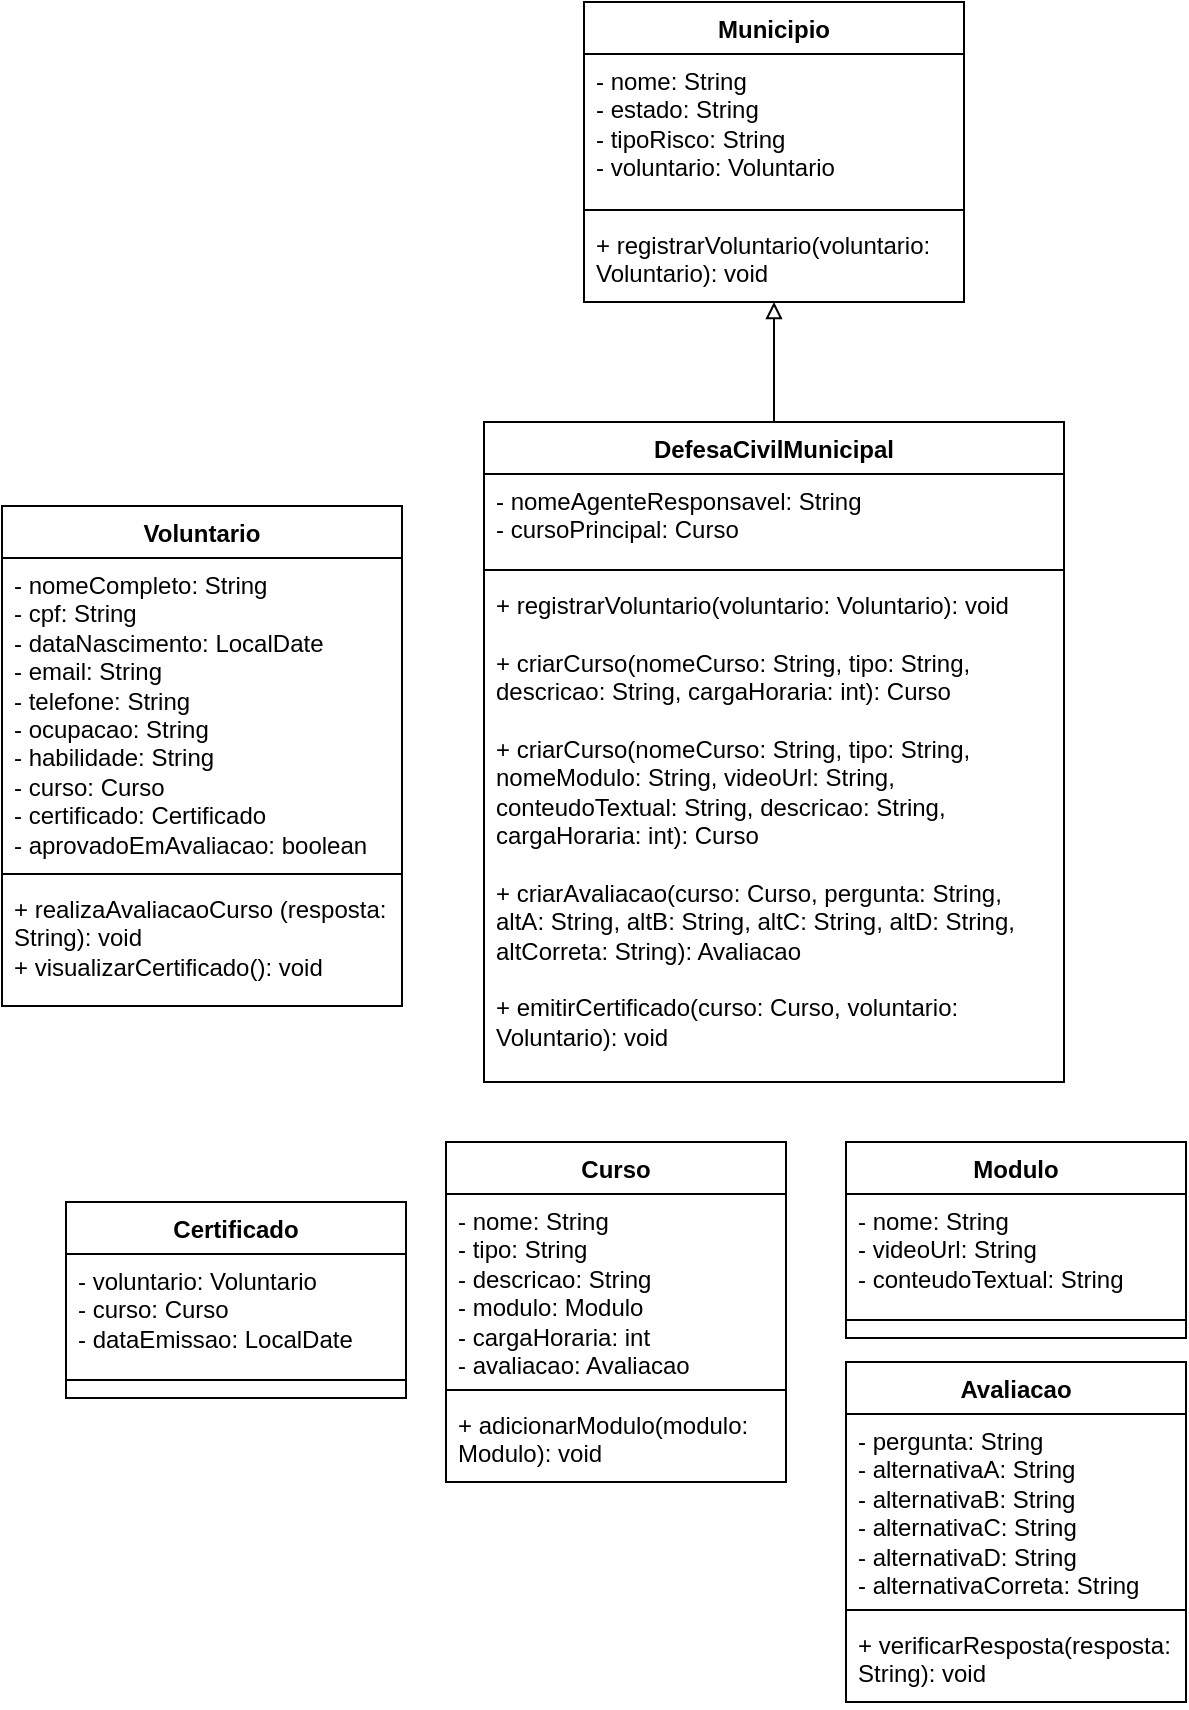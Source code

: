 <mxfile version="27.0.9">
  <diagram name="Página-1" id="ZurH2fXdVTG5PYq4CIAj">
    <mxGraphModel dx="1668" dy="889" grid="1" gridSize="10" guides="1" tooltips="1" connect="1" arrows="1" fold="1" page="1" pageScale="1" pageWidth="900" pageHeight="1600" math="0" shadow="0">
      <root>
        <mxCell id="0" />
        <mxCell id="1" parent="0" />
        <mxCell id="sFrpPpEWKC99iiN2lbbx-1" value="Municipio" style="swimlane;fontStyle=1;align=center;verticalAlign=top;childLayout=stackLayout;horizontal=1;startSize=26;horizontalStack=0;resizeParent=1;resizeParentMax=0;resizeLast=0;collapsible=1;marginBottom=0;whiteSpace=wrap;html=1;" vertex="1" parent="1">
          <mxGeometry x="459" y="50" width="190" height="150" as="geometry" />
        </mxCell>
        <mxCell id="sFrpPpEWKC99iiN2lbbx-2" value="- nome: String&lt;div&gt;- estado: String&lt;/div&gt;&lt;div&gt;- tipoRisco: String&lt;/div&gt;&lt;div&gt;- voluntario: Voluntario&lt;/div&gt;" style="text;strokeColor=none;fillColor=none;align=left;verticalAlign=top;spacingLeft=4;spacingRight=4;overflow=hidden;rotatable=0;points=[[0,0.5],[1,0.5]];portConstraint=eastwest;whiteSpace=wrap;html=1;" vertex="1" parent="sFrpPpEWKC99iiN2lbbx-1">
          <mxGeometry y="26" width="190" height="74" as="geometry" />
        </mxCell>
        <mxCell id="sFrpPpEWKC99iiN2lbbx-3" value="" style="line;strokeWidth=1;fillColor=none;align=left;verticalAlign=middle;spacingTop=-1;spacingLeft=3;spacingRight=3;rotatable=0;labelPosition=right;points=[];portConstraint=eastwest;strokeColor=inherit;" vertex="1" parent="sFrpPpEWKC99iiN2lbbx-1">
          <mxGeometry y="100" width="190" height="8" as="geometry" />
        </mxCell>
        <mxCell id="sFrpPpEWKC99iiN2lbbx-4" value="+ registrarVoluntario(voluntario: Voluntario): void" style="text;strokeColor=none;fillColor=none;align=left;verticalAlign=top;spacingLeft=4;spacingRight=4;overflow=hidden;rotatable=0;points=[[0,0.5],[1,0.5]];portConstraint=eastwest;whiteSpace=wrap;html=1;" vertex="1" parent="sFrpPpEWKC99iiN2lbbx-1">
          <mxGeometry y="108" width="190" height="42" as="geometry" />
        </mxCell>
        <mxCell id="sFrpPpEWKC99iiN2lbbx-9" style="edgeStyle=orthogonalEdgeStyle;rounded=0;orthogonalLoop=1;jettySize=auto;html=1;endArrow=block;endFill=0;" edge="1" parent="1" source="sFrpPpEWKC99iiN2lbbx-5" target="sFrpPpEWKC99iiN2lbbx-1">
          <mxGeometry relative="1" as="geometry" />
        </mxCell>
        <mxCell id="sFrpPpEWKC99iiN2lbbx-5" value="DefesaCivilMunicipal" style="swimlane;fontStyle=1;align=center;verticalAlign=top;childLayout=stackLayout;horizontal=1;startSize=26;horizontalStack=0;resizeParent=1;resizeParentMax=0;resizeLast=0;collapsible=1;marginBottom=0;whiteSpace=wrap;html=1;" vertex="1" parent="1">
          <mxGeometry x="409" y="260" width="290" height="330" as="geometry" />
        </mxCell>
        <mxCell id="sFrpPpEWKC99iiN2lbbx-6" value="- nomeAgenteResponsavel: String&lt;div&gt;- cursoPrincipal: Curso&lt;/div&gt;" style="text;strokeColor=none;fillColor=none;align=left;verticalAlign=top;spacingLeft=4;spacingRight=4;overflow=hidden;rotatable=0;points=[[0,0.5],[1,0.5]];portConstraint=eastwest;whiteSpace=wrap;html=1;" vertex="1" parent="sFrpPpEWKC99iiN2lbbx-5">
          <mxGeometry y="26" width="290" height="44" as="geometry" />
        </mxCell>
        <mxCell id="sFrpPpEWKC99iiN2lbbx-7" value="" style="line;strokeWidth=1;fillColor=none;align=left;verticalAlign=middle;spacingTop=-1;spacingLeft=3;spacingRight=3;rotatable=0;labelPosition=right;points=[];portConstraint=eastwest;strokeColor=inherit;" vertex="1" parent="sFrpPpEWKC99iiN2lbbx-5">
          <mxGeometry y="70" width="290" height="8" as="geometry" />
        </mxCell>
        <mxCell id="sFrpPpEWKC99iiN2lbbx-8" value="+ registrarVoluntario(voluntario: Voluntario): void&lt;div&gt;&lt;br&gt;&lt;div&gt;+&lt;span data-lucid-content=&quot;{&amp;quot;t&amp;quot;:&amp;quot;+ criarCurso(nomeCurso: String, tipo: String, descricao: String, cargaHoraria: int): Curso\n+ criarCurso(nomeCurso: String, tipo: String, nomeModulo: String, videoUrl: String, conteudoTextual: String, descricao: String, cargaHoraria: int): Curso\n+ criarAvaliacao(Curso curso, String pergunta, String altA, String altB, String altC, String altD, String altCorreta): Avaliacao\n+ emitirCertificado(Curso curso, Voluntario voluntario): void&amp;quot;,&amp;quot;m&amp;quot;:[{&amp;quot;s&amp;quot;:0,&amp;quot;n&amp;quot;:&amp;quot;a&amp;quot;,&amp;quot;v&amp;quot;:&amp;quot;left&amp;quot;},{&amp;quot;s&amp;quot;:0,&amp;quot;n&amp;quot;:&amp;quot;p&amp;quot;,&amp;quot;v&amp;quot;:1.2},{&amp;quot;s&amp;quot;:91,&amp;quot;n&amp;quot;:&amp;quot;a&amp;quot;,&amp;quot;v&amp;quot;:&amp;quot;left&amp;quot;},{&amp;quot;s&amp;quot;:91,&amp;quot;n&amp;quot;:&amp;quot;p&amp;quot;,&amp;quot;v&amp;quot;:1.2},{&amp;quot;s&amp;quot;:245,&amp;quot;n&amp;quot;:&amp;quot;a&amp;quot;,&amp;quot;v&amp;quot;:&amp;quot;left&amp;quot;},{&amp;quot;s&amp;quot;:245,&amp;quot;n&amp;quot;:&amp;quot;p&amp;quot;,&amp;quot;v&amp;quot;:1.2},{&amp;quot;s&amp;quot;:374,&amp;quot;n&amp;quot;:&amp;quot;p&amp;quot;,&amp;quot;v&amp;quot;:1.2},{&amp;quot;s&amp;quot;:374,&amp;quot;n&amp;quot;:&amp;quot;a&amp;quot;,&amp;quot;v&amp;quot;:&amp;quot;left&amp;quot;},{&amp;quot;s&amp;quot;:0,&amp;quot;n&amp;quot;:&amp;quot;c&amp;quot;,&amp;quot;v&amp;quot;:&amp;quot;#000000ff&amp;quot;,&amp;quot;e&amp;quot;:7},{&amp;quot;s&amp;quot;:12,&amp;quot;n&amp;quot;:&amp;quot;c&amp;quot;,&amp;quot;v&amp;quot;:&amp;quot;#000000ff&amp;quot;,&amp;quot;e&amp;quot;:13},{&amp;quot;s&amp;quot;:82,&amp;quot;n&amp;quot;:&amp;quot;c&amp;quot;,&amp;quot;v&amp;quot;:&amp;quot;#000000ff&amp;quot;,&amp;quot;e&amp;quot;:85},{&amp;quot;s&amp;quot;:90,&amp;quot;n&amp;quot;:&amp;quot;c&amp;quot;,&amp;quot;v&amp;quot;:&amp;quot;#000000ff&amp;quot;,&amp;quot;e&amp;quot;:91},{&amp;quot;s&amp;quot;:0,&amp;quot;n&amp;quot;:&amp;quot;fsp&amp;quot;,&amp;quot;v&amp;quot;:&amp;quot;ss_presetShapeStyle3_textStyle&amp;quot;,&amp;quot;e&amp;quot;:244},{&amp;quot;s&amp;quot;:0,&amp;quot;n&amp;quot;:&amp;quot;s&amp;quot;,&amp;quot;v&amp;quot;:22.222,&amp;quot;e&amp;quot;:244},{&amp;quot;s&amp;quot;:244,&amp;quot;n&amp;quot;:&amp;quot;c&amp;quot;,&amp;quot;v&amp;quot;:&amp;quot;#000000ff&amp;quot;,&amp;quot;e&amp;quot;:247},{&amp;quot;s&amp;quot;:244,&amp;quot;n&amp;quot;:&amp;quot;c&amp;quot;,&amp;quot;v&amp;quot;:&amp;quot;#000000ff&amp;quot;,&amp;quot;e&amp;quot;:247},{&amp;quot;s&amp;quot;:244,&amp;quot;n&amp;quot;:&amp;quot;s&amp;quot;,&amp;quot;v&amp;quot;:22.222,&amp;quot;e&amp;quot;:262},{&amp;quot;s&amp;quot;:244,&amp;quot;n&amp;quot;:&amp;quot;fsp&amp;quot;,&amp;quot;v&amp;quot;:&amp;quot;ss_presetShapeStyle3_textStyle&amp;quot;,&amp;quot;e&amp;quot;:262},{&amp;quot;s&amp;quot;:252,&amp;quot;n&amp;quot;:&amp;quot;c&amp;quot;,&amp;quot;v&amp;quot;:&amp;quot;#000000ff&amp;quot;,&amp;quot;e&amp;quot;:258},{&amp;quot;s&amp;quot;:262,&amp;quot;n&amp;quot;:&amp;quot;s&amp;quot;,&amp;quot;v&amp;quot;:21.333,&amp;quot;e&amp;quot;:361},{&amp;quot;s&amp;quot;:361,&amp;quot;n&amp;quot;:&amp;quot;s&amp;quot;,&amp;quot;v&amp;quot;:22.222,&amp;quot;e&amp;quot;:373},{&amp;quot;s&amp;quot;:361,&amp;quot;n&amp;quot;:&amp;quot;fsp&amp;quot;,&amp;quot;v&amp;quot;:&amp;quot;ss_presetShapeStyle3_textStyle&amp;quot;,&amp;quot;e&amp;quot;:373},{&amp;quot;s&amp;quot;:373,&amp;quot;n&amp;quot;:&amp;quot;s&amp;quot;,&amp;quot;v&amp;quot;:22.222,&amp;quot;e&amp;quot;:435},{&amp;quot;s&amp;quot;:373,&amp;quot;n&amp;quot;:&amp;quot;fsp&amp;quot;,&amp;quot;v&amp;quot;:&amp;quot;ss_presetShapeStyle3_textStyle&amp;quot;,&amp;quot;e&amp;quot;:435},{&amp;quot;s&amp;quot;:374,&amp;quot;n&amp;quot;:&amp;quot;fsp2&amp;quot;,&amp;quot;v&amp;quot;:&amp;quot;ss_presetShapeStyle3_textStyle&amp;quot;,&amp;quot;e&amp;quot;:435}]}&quot; data-lucid-type=&quot;application/vnd.lucid.text&quot;&gt;&lt;font style=&quot;font-size: 12px;&quot;&gt;&amp;nbsp;criarCurso(nomeCurso: String, tipo: String, descricao: String, cargaHoraria: int): Curso&lt;/font&gt;&lt;/span&gt;&lt;/div&gt;&lt;div&gt;&lt;span data-lucid-content=&quot;{&amp;quot;t&amp;quot;:&amp;quot;+ criarCurso(nomeCurso: String, tipo: String, descricao: String, cargaHoraria: int): Curso\n+ criarCurso(nomeCurso: String, tipo: String, nomeModulo: String, videoUrl: String, conteudoTextual: String, descricao: String, cargaHoraria: int): Curso\n+ criarAvaliacao(Curso curso, String pergunta, String altA, String altB, String altC, String altD, String altCorreta): Avaliacao\n+ emitirCertificado(Curso curso, Voluntario voluntario): void&amp;quot;,&amp;quot;m&amp;quot;:[{&amp;quot;s&amp;quot;:0,&amp;quot;n&amp;quot;:&amp;quot;a&amp;quot;,&amp;quot;v&amp;quot;:&amp;quot;left&amp;quot;},{&amp;quot;s&amp;quot;:0,&amp;quot;n&amp;quot;:&amp;quot;p&amp;quot;,&amp;quot;v&amp;quot;:1.2},{&amp;quot;s&amp;quot;:91,&amp;quot;n&amp;quot;:&amp;quot;a&amp;quot;,&amp;quot;v&amp;quot;:&amp;quot;left&amp;quot;},{&amp;quot;s&amp;quot;:91,&amp;quot;n&amp;quot;:&amp;quot;p&amp;quot;,&amp;quot;v&amp;quot;:1.2},{&amp;quot;s&amp;quot;:245,&amp;quot;n&amp;quot;:&amp;quot;a&amp;quot;,&amp;quot;v&amp;quot;:&amp;quot;left&amp;quot;},{&amp;quot;s&amp;quot;:245,&amp;quot;n&amp;quot;:&amp;quot;p&amp;quot;,&amp;quot;v&amp;quot;:1.2},{&amp;quot;s&amp;quot;:374,&amp;quot;n&amp;quot;:&amp;quot;p&amp;quot;,&amp;quot;v&amp;quot;:1.2},{&amp;quot;s&amp;quot;:374,&amp;quot;n&amp;quot;:&amp;quot;a&amp;quot;,&amp;quot;v&amp;quot;:&amp;quot;left&amp;quot;},{&amp;quot;s&amp;quot;:0,&amp;quot;n&amp;quot;:&amp;quot;c&amp;quot;,&amp;quot;v&amp;quot;:&amp;quot;#000000ff&amp;quot;,&amp;quot;e&amp;quot;:7},{&amp;quot;s&amp;quot;:12,&amp;quot;n&amp;quot;:&amp;quot;c&amp;quot;,&amp;quot;v&amp;quot;:&amp;quot;#000000ff&amp;quot;,&amp;quot;e&amp;quot;:13},{&amp;quot;s&amp;quot;:82,&amp;quot;n&amp;quot;:&amp;quot;c&amp;quot;,&amp;quot;v&amp;quot;:&amp;quot;#000000ff&amp;quot;,&amp;quot;e&amp;quot;:85},{&amp;quot;s&amp;quot;:90,&amp;quot;n&amp;quot;:&amp;quot;c&amp;quot;,&amp;quot;v&amp;quot;:&amp;quot;#000000ff&amp;quot;,&amp;quot;e&amp;quot;:91},{&amp;quot;s&amp;quot;:0,&amp;quot;n&amp;quot;:&amp;quot;fsp&amp;quot;,&amp;quot;v&amp;quot;:&amp;quot;ss_presetShapeStyle3_textStyle&amp;quot;,&amp;quot;e&amp;quot;:244},{&amp;quot;s&amp;quot;:0,&amp;quot;n&amp;quot;:&amp;quot;s&amp;quot;,&amp;quot;v&amp;quot;:22.222,&amp;quot;e&amp;quot;:244},{&amp;quot;s&amp;quot;:244,&amp;quot;n&amp;quot;:&amp;quot;c&amp;quot;,&amp;quot;v&amp;quot;:&amp;quot;#000000ff&amp;quot;,&amp;quot;e&amp;quot;:247},{&amp;quot;s&amp;quot;:244,&amp;quot;n&amp;quot;:&amp;quot;c&amp;quot;,&amp;quot;v&amp;quot;:&amp;quot;#000000ff&amp;quot;,&amp;quot;e&amp;quot;:247},{&amp;quot;s&amp;quot;:244,&amp;quot;n&amp;quot;:&amp;quot;s&amp;quot;,&amp;quot;v&amp;quot;:22.222,&amp;quot;e&amp;quot;:262},{&amp;quot;s&amp;quot;:244,&amp;quot;n&amp;quot;:&amp;quot;fsp&amp;quot;,&amp;quot;v&amp;quot;:&amp;quot;ss_presetShapeStyle3_textStyle&amp;quot;,&amp;quot;e&amp;quot;:262},{&amp;quot;s&amp;quot;:252,&amp;quot;n&amp;quot;:&amp;quot;c&amp;quot;,&amp;quot;v&amp;quot;:&amp;quot;#000000ff&amp;quot;,&amp;quot;e&amp;quot;:258},{&amp;quot;s&amp;quot;:262,&amp;quot;n&amp;quot;:&amp;quot;s&amp;quot;,&amp;quot;v&amp;quot;:21.333,&amp;quot;e&amp;quot;:361},{&amp;quot;s&amp;quot;:361,&amp;quot;n&amp;quot;:&amp;quot;s&amp;quot;,&amp;quot;v&amp;quot;:22.222,&amp;quot;e&amp;quot;:373},{&amp;quot;s&amp;quot;:361,&amp;quot;n&amp;quot;:&amp;quot;fsp&amp;quot;,&amp;quot;v&amp;quot;:&amp;quot;ss_presetShapeStyle3_textStyle&amp;quot;,&amp;quot;e&amp;quot;:373},{&amp;quot;s&amp;quot;:373,&amp;quot;n&amp;quot;:&amp;quot;s&amp;quot;,&amp;quot;v&amp;quot;:22.222,&amp;quot;e&amp;quot;:435},{&amp;quot;s&amp;quot;:373,&amp;quot;n&amp;quot;:&amp;quot;fsp&amp;quot;,&amp;quot;v&amp;quot;:&amp;quot;ss_presetShapeStyle3_textStyle&amp;quot;,&amp;quot;e&amp;quot;:435},{&amp;quot;s&amp;quot;:374,&amp;quot;n&amp;quot;:&amp;quot;fsp2&amp;quot;,&amp;quot;v&amp;quot;:&amp;quot;ss_presetShapeStyle3_textStyle&amp;quot;,&amp;quot;e&amp;quot;:435}]}&quot; data-lucid-type=&quot;application/vnd.lucid.text&quot;&gt;&lt;font style=&quot;font-size: 12px;&quot;&gt;&lt;br&gt;+ criarCurso(nomeCurso: String, tipo: String, nomeModulo: String, videoUrl: String, conteudoTextual: String, descricao: String, cargaHoraria: int): Curso&lt;/font&gt;&lt;/span&gt;&lt;/div&gt;&lt;div&gt;&lt;span data-lucid-content=&quot;{&amp;quot;t&amp;quot;:&amp;quot;+ criarCurso(nomeCurso: String, tipo: String, descricao: String, cargaHoraria: int): Curso\n+ criarCurso(nomeCurso: String, tipo: String, nomeModulo: String, videoUrl: String, conteudoTextual: String, descricao: String, cargaHoraria: int): Curso\n+ criarAvaliacao(Curso curso, String pergunta, String altA, String altB, String altC, String altD, String altCorreta): Avaliacao\n+ emitirCertificado(Curso curso, Voluntario voluntario): void&amp;quot;,&amp;quot;m&amp;quot;:[{&amp;quot;s&amp;quot;:0,&amp;quot;n&amp;quot;:&amp;quot;a&amp;quot;,&amp;quot;v&amp;quot;:&amp;quot;left&amp;quot;},{&amp;quot;s&amp;quot;:0,&amp;quot;n&amp;quot;:&amp;quot;p&amp;quot;,&amp;quot;v&amp;quot;:1.2},{&amp;quot;s&amp;quot;:91,&amp;quot;n&amp;quot;:&amp;quot;a&amp;quot;,&amp;quot;v&amp;quot;:&amp;quot;left&amp;quot;},{&amp;quot;s&amp;quot;:91,&amp;quot;n&amp;quot;:&amp;quot;p&amp;quot;,&amp;quot;v&amp;quot;:1.2},{&amp;quot;s&amp;quot;:245,&amp;quot;n&amp;quot;:&amp;quot;a&amp;quot;,&amp;quot;v&amp;quot;:&amp;quot;left&amp;quot;},{&amp;quot;s&amp;quot;:245,&amp;quot;n&amp;quot;:&amp;quot;p&amp;quot;,&amp;quot;v&amp;quot;:1.2},{&amp;quot;s&amp;quot;:374,&amp;quot;n&amp;quot;:&amp;quot;p&amp;quot;,&amp;quot;v&amp;quot;:1.2},{&amp;quot;s&amp;quot;:374,&amp;quot;n&amp;quot;:&amp;quot;a&amp;quot;,&amp;quot;v&amp;quot;:&amp;quot;left&amp;quot;},{&amp;quot;s&amp;quot;:0,&amp;quot;n&amp;quot;:&amp;quot;c&amp;quot;,&amp;quot;v&amp;quot;:&amp;quot;#000000ff&amp;quot;,&amp;quot;e&amp;quot;:7},{&amp;quot;s&amp;quot;:12,&amp;quot;n&amp;quot;:&amp;quot;c&amp;quot;,&amp;quot;v&amp;quot;:&amp;quot;#000000ff&amp;quot;,&amp;quot;e&amp;quot;:13},{&amp;quot;s&amp;quot;:82,&amp;quot;n&amp;quot;:&amp;quot;c&amp;quot;,&amp;quot;v&amp;quot;:&amp;quot;#000000ff&amp;quot;,&amp;quot;e&amp;quot;:85},{&amp;quot;s&amp;quot;:90,&amp;quot;n&amp;quot;:&amp;quot;c&amp;quot;,&amp;quot;v&amp;quot;:&amp;quot;#000000ff&amp;quot;,&amp;quot;e&amp;quot;:91},{&amp;quot;s&amp;quot;:0,&amp;quot;n&amp;quot;:&amp;quot;fsp&amp;quot;,&amp;quot;v&amp;quot;:&amp;quot;ss_presetShapeStyle3_textStyle&amp;quot;,&amp;quot;e&amp;quot;:244},{&amp;quot;s&amp;quot;:0,&amp;quot;n&amp;quot;:&amp;quot;s&amp;quot;,&amp;quot;v&amp;quot;:22.222,&amp;quot;e&amp;quot;:244},{&amp;quot;s&amp;quot;:244,&amp;quot;n&amp;quot;:&amp;quot;c&amp;quot;,&amp;quot;v&amp;quot;:&amp;quot;#000000ff&amp;quot;,&amp;quot;e&amp;quot;:247},{&amp;quot;s&amp;quot;:244,&amp;quot;n&amp;quot;:&amp;quot;c&amp;quot;,&amp;quot;v&amp;quot;:&amp;quot;#000000ff&amp;quot;,&amp;quot;e&amp;quot;:247},{&amp;quot;s&amp;quot;:244,&amp;quot;n&amp;quot;:&amp;quot;s&amp;quot;,&amp;quot;v&amp;quot;:22.222,&amp;quot;e&amp;quot;:262},{&amp;quot;s&amp;quot;:244,&amp;quot;n&amp;quot;:&amp;quot;fsp&amp;quot;,&amp;quot;v&amp;quot;:&amp;quot;ss_presetShapeStyle3_textStyle&amp;quot;,&amp;quot;e&amp;quot;:262},{&amp;quot;s&amp;quot;:252,&amp;quot;n&amp;quot;:&amp;quot;c&amp;quot;,&amp;quot;v&amp;quot;:&amp;quot;#000000ff&amp;quot;,&amp;quot;e&amp;quot;:258},{&amp;quot;s&amp;quot;:262,&amp;quot;n&amp;quot;:&amp;quot;s&amp;quot;,&amp;quot;v&amp;quot;:21.333,&amp;quot;e&amp;quot;:361},{&amp;quot;s&amp;quot;:361,&amp;quot;n&amp;quot;:&amp;quot;s&amp;quot;,&amp;quot;v&amp;quot;:22.222,&amp;quot;e&amp;quot;:373},{&amp;quot;s&amp;quot;:361,&amp;quot;n&amp;quot;:&amp;quot;fsp&amp;quot;,&amp;quot;v&amp;quot;:&amp;quot;ss_presetShapeStyle3_textStyle&amp;quot;,&amp;quot;e&amp;quot;:373},{&amp;quot;s&amp;quot;:373,&amp;quot;n&amp;quot;:&amp;quot;s&amp;quot;,&amp;quot;v&amp;quot;:22.222,&amp;quot;e&amp;quot;:435},{&amp;quot;s&amp;quot;:373,&amp;quot;n&amp;quot;:&amp;quot;fsp&amp;quot;,&amp;quot;v&amp;quot;:&amp;quot;ss_presetShapeStyle3_textStyle&amp;quot;,&amp;quot;e&amp;quot;:435},{&amp;quot;s&amp;quot;:374,&amp;quot;n&amp;quot;:&amp;quot;fsp2&amp;quot;,&amp;quot;v&amp;quot;:&amp;quot;ss_presetShapeStyle3_textStyle&amp;quot;,&amp;quot;e&amp;quot;:435}]}&quot; data-lucid-type=&quot;application/vnd.lucid.text&quot;&gt;&lt;font style=&quot;font-size: 12px;&quot;&gt;&lt;br&gt;+ criarAvaliacao(curso: Curso, pergunta: String, altA&lt;/font&gt;&lt;/span&gt;&lt;span style=&quot;background-color: transparent; color: light-dark(rgb(0, 0, 0), rgb(255, 255, 255));&quot;&gt;: String&lt;/span&gt;&lt;span style=&quot;background-color: transparent; color: light-dark(rgb(0, 0, 0), rgb(255, 255, 255));&quot;&gt;, altB&lt;/span&gt;&lt;span style=&quot;background-color: transparent; color: light-dark(rgb(0, 0, 0), rgb(255, 255, 255));&quot;&gt;: String&lt;/span&gt;&lt;span style=&quot;background-color: transparent; color: light-dark(rgb(0, 0, 0), rgb(255, 255, 255));&quot;&gt;, altC&lt;/span&gt;&lt;span style=&quot;background-color: transparent; color: light-dark(rgb(0, 0, 0), rgb(255, 255, 255));&quot;&gt;: String&lt;/span&gt;&lt;span style=&quot;background-color: transparent; color: light-dark(rgb(0, 0, 0), rgb(255, 255, 255));&quot;&gt;, altD&lt;/span&gt;&lt;span style=&quot;background-color: transparent; color: light-dark(rgb(0, 0, 0), rgb(255, 255, 255));&quot;&gt;: String&lt;/span&gt;&lt;span style=&quot;background-color: transparent; color: light-dark(rgb(0, 0, 0), rgb(255, 255, 255));&quot;&gt;, altCorreta&lt;/span&gt;&lt;span style=&quot;background-color: transparent; color: light-dark(rgb(0, 0, 0), rgb(255, 255, 255));&quot;&gt;: String&lt;/span&gt;&lt;span style=&quot;background-color: transparent; color: light-dark(rgb(0, 0, 0), rgb(255, 255, 255));&quot;&gt;): Avaliacao&lt;/span&gt;&lt;/div&gt;&lt;div&gt;&lt;span style=&quot;background-color: transparent; color: light-dark(rgb(0, 0, 0), rgb(255, 255, 255));&quot;&gt;&lt;br&gt;&lt;/span&gt;&lt;/div&gt;&lt;div&gt;&lt;span data-lucid-content=&quot;{&amp;quot;t&amp;quot;:&amp;quot;+ criarCurso(nomeCurso: String, tipo: String, descricao: String, cargaHoraria: int): Curso\n+ criarCurso(nomeCurso: String, tipo: String, nomeModulo: String, videoUrl: String, conteudoTextual: String, descricao: String, cargaHoraria: int): Curso\n+ criarAvaliacao(Curso curso, String pergunta, String altA, String altB, String altC, String altD, String altCorreta): Avaliacao\n+ emitirCertificado(Curso curso, Voluntario voluntario): void&amp;quot;,&amp;quot;m&amp;quot;:[{&amp;quot;s&amp;quot;:0,&amp;quot;n&amp;quot;:&amp;quot;a&amp;quot;,&amp;quot;v&amp;quot;:&amp;quot;left&amp;quot;},{&amp;quot;s&amp;quot;:0,&amp;quot;n&amp;quot;:&amp;quot;p&amp;quot;,&amp;quot;v&amp;quot;:1.2},{&amp;quot;s&amp;quot;:91,&amp;quot;n&amp;quot;:&amp;quot;a&amp;quot;,&amp;quot;v&amp;quot;:&amp;quot;left&amp;quot;},{&amp;quot;s&amp;quot;:91,&amp;quot;n&amp;quot;:&amp;quot;p&amp;quot;,&amp;quot;v&amp;quot;:1.2},{&amp;quot;s&amp;quot;:245,&amp;quot;n&amp;quot;:&amp;quot;a&amp;quot;,&amp;quot;v&amp;quot;:&amp;quot;left&amp;quot;},{&amp;quot;s&amp;quot;:245,&amp;quot;n&amp;quot;:&amp;quot;p&amp;quot;,&amp;quot;v&amp;quot;:1.2},{&amp;quot;s&amp;quot;:374,&amp;quot;n&amp;quot;:&amp;quot;p&amp;quot;,&amp;quot;v&amp;quot;:1.2},{&amp;quot;s&amp;quot;:374,&amp;quot;n&amp;quot;:&amp;quot;a&amp;quot;,&amp;quot;v&amp;quot;:&amp;quot;left&amp;quot;},{&amp;quot;s&amp;quot;:0,&amp;quot;n&amp;quot;:&amp;quot;c&amp;quot;,&amp;quot;v&amp;quot;:&amp;quot;#000000ff&amp;quot;,&amp;quot;e&amp;quot;:7},{&amp;quot;s&amp;quot;:12,&amp;quot;n&amp;quot;:&amp;quot;c&amp;quot;,&amp;quot;v&amp;quot;:&amp;quot;#000000ff&amp;quot;,&amp;quot;e&amp;quot;:13},{&amp;quot;s&amp;quot;:82,&amp;quot;n&amp;quot;:&amp;quot;c&amp;quot;,&amp;quot;v&amp;quot;:&amp;quot;#000000ff&amp;quot;,&amp;quot;e&amp;quot;:85},{&amp;quot;s&amp;quot;:90,&amp;quot;n&amp;quot;:&amp;quot;c&amp;quot;,&amp;quot;v&amp;quot;:&amp;quot;#000000ff&amp;quot;,&amp;quot;e&amp;quot;:91},{&amp;quot;s&amp;quot;:0,&amp;quot;n&amp;quot;:&amp;quot;fsp&amp;quot;,&amp;quot;v&amp;quot;:&amp;quot;ss_presetShapeStyle3_textStyle&amp;quot;,&amp;quot;e&amp;quot;:244},{&amp;quot;s&amp;quot;:0,&amp;quot;n&amp;quot;:&amp;quot;s&amp;quot;,&amp;quot;v&amp;quot;:22.222,&amp;quot;e&amp;quot;:244},{&amp;quot;s&amp;quot;:244,&amp;quot;n&amp;quot;:&amp;quot;c&amp;quot;,&amp;quot;v&amp;quot;:&amp;quot;#000000ff&amp;quot;,&amp;quot;e&amp;quot;:247},{&amp;quot;s&amp;quot;:244,&amp;quot;n&amp;quot;:&amp;quot;c&amp;quot;,&amp;quot;v&amp;quot;:&amp;quot;#000000ff&amp;quot;,&amp;quot;e&amp;quot;:247},{&amp;quot;s&amp;quot;:244,&amp;quot;n&amp;quot;:&amp;quot;s&amp;quot;,&amp;quot;v&amp;quot;:22.222,&amp;quot;e&amp;quot;:262},{&amp;quot;s&amp;quot;:244,&amp;quot;n&amp;quot;:&amp;quot;fsp&amp;quot;,&amp;quot;v&amp;quot;:&amp;quot;ss_presetShapeStyle3_textStyle&amp;quot;,&amp;quot;e&amp;quot;:262},{&amp;quot;s&amp;quot;:252,&amp;quot;n&amp;quot;:&amp;quot;c&amp;quot;,&amp;quot;v&amp;quot;:&amp;quot;#000000ff&amp;quot;,&amp;quot;e&amp;quot;:258},{&amp;quot;s&amp;quot;:262,&amp;quot;n&amp;quot;:&amp;quot;s&amp;quot;,&amp;quot;v&amp;quot;:21.333,&amp;quot;e&amp;quot;:361},{&amp;quot;s&amp;quot;:361,&amp;quot;n&amp;quot;:&amp;quot;s&amp;quot;,&amp;quot;v&amp;quot;:22.222,&amp;quot;e&amp;quot;:373},{&amp;quot;s&amp;quot;:361,&amp;quot;n&amp;quot;:&amp;quot;fsp&amp;quot;,&amp;quot;v&amp;quot;:&amp;quot;ss_presetShapeStyle3_textStyle&amp;quot;,&amp;quot;e&amp;quot;:373},{&amp;quot;s&amp;quot;:373,&amp;quot;n&amp;quot;:&amp;quot;s&amp;quot;,&amp;quot;v&amp;quot;:22.222,&amp;quot;e&amp;quot;:435},{&amp;quot;s&amp;quot;:373,&amp;quot;n&amp;quot;:&amp;quot;fsp&amp;quot;,&amp;quot;v&amp;quot;:&amp;quot;ss_presetShapeStyle3_textStyle&amp;quot;,&amp;quot;e&amp;quot;:435},{&amp;quot;s&amp;quot;:374,&amp;quot;n&amp;quot;:&amp;quot;fsp2&amp;quot;,&amp;quot;v&amp;quot;:&amp;quot;ss_presetShapeStyle3_textStyle&amp;quot;,&amp;quot;e&amp;quot;:435}]}&quot; data-lucid-type=&quot;application/vnd.lucid.text&quot;&gt;&lt;font style=&quot;font-size: 12px;&quot;&gt;+ emitirCertificado(curso: Curso, voluntario: Voluntario): void&lt;/font&gt;&lt;/span&gt;&lt;br&gt;&lt;div&gt;&lt;br&gt;&lt;/div&gt;&lt;/div&gt;&lt;/div&gt;" style="text;strokeColor=none;fillColor=none;align=left;verticalAlign=top;spacingLeft=4;spacingRight=4;overflow=hidden;rotatable=0;points=[[0,0.5],[1,0.5]];portConstraint=eastwest;whiteSpace=wrap;html=1;spacingTop=0;" vertex="1" parent="sFrpPpEWKC99iiN2lbbx-5">
          <mxGeometry y="78" width="290" height="252" as="geometry" />
        </mxCell>
        <mxCell id="sFrpPpEWKC99iiN2lbbx-10" value="Avaliacao" style="swimlane;fontStyle=1;align=center;verticalAlign=top;childLayout=stackLayout;horizontal=1;startSize=26;horizontalStack=0;resizeParent=1;resizeParentMax=0;resizeLast=0;collapsible=1;marginBottom=0;whiteSpace=wrap;html=1;" vertex="1" parent="1">
          <mxGeometry x="590" y="730" width="170" height="170" as="geometry" />
        </mxCell>
        <mxCell id="sFrpPpEWKC99iiN2lbbx-11" value="- pergunta: String&lt;div&gt;- alternativaA: String&lt;/div&gt;&lt;div&gt;- alternativaB: String&lt;/div&gt;&lt;div&gt;- alternativaC: String&lt;/div&gt;&lt;div&gt;- alternativaD: String&lt;/div&gt;&lt;div&gt;- alternativaCorreta: String&lt;/div&gt;" style="text;strokeColor=none;fillColor=none;align=left;verticalAlign=top;spacingLeft=4;spacingRight=4;overflow=hidden;rotatable=0;points=[[0,0.5],[1,0.5]];portConstraint=eastwest;whiteSpace=wrap;html=1;" vertex="1" parent="sFrpPpEWKC99iiN2lbbx-10">
          <mxGeometry y="26" width="170" height="94" as="geometry" />
        </mxCell>
        <mxCell id="sFrpPpEWKC99iiN2lbbx-12" value="" style="line;strokeWidth=1;fillColor=none;align=left;verticalAlign=middle;spacingTop=-1;spacingLeft=3;spacingRight=3;rotatable=0;labelPosition=right;points=[];portConstraint=eastwest;strokeColor=inherit;" vertex="1" parent="sFrpPpEWKC99iiN2lbbx-10">
          <mxGeometry y="120" width="170" height="8" as="geometry" />
        </mxCell>
        <mxCell id="sFrpPpEWKC99iiN2lbbx-13" value="+ verificarResposta(resposta: String): void" style="text;strokeColor=none;fillColor=none;align=left;verticalAlign=top;spacingLeft=4;spacingRight=4;overflow=hidden;rotatable=0;points=[[0,0.5],[1,0.5]];portConstraint=eastwest;whiteSpace=wrap;html=1;" vertex="1" parent="sFrpPpEWKC99iiN2lbbx-10">
          <mxGeometry y="128" width="170" height="42" as="geometry" />
        </mxCell>
        <mxCell id="sFrpPpEWKC99iiN2lbbx-14" value="Certificado" style="swimlane;fontStyle=1;align=center;verticalAlign=top;childLayout=stackLayout;horizontal=1;startSize=26;horizontalStack=0;resizeParent=1;resizeParentMax=0;resizeLast=0;collapsible=1;marginBottom=0;whiteSpace=wrap;html=1;" vertex="1" parent="1">
          <mxGeometry x="200" y="650" width="170" height="98" as="geometry" />
        </mxCell>
        <mxCell id="sFrpPpEWKC99iiN2lbbx-15" value="- voluntario: Voluntario&lt;div&gt;- curso: Curso&lt;/div&gt;&lt;div&gt;- dataEmissao: LocalDate&lt;/div&gt;" style="text;strokeColor=none;fillColor=none;align=left;verticalAlign=top;spacingLeft=4;spacingRight=4;overflow=hidden;rotatable=0;points=[[0,0.5],[1,0.5]];portConstraint=eastwest;whiteSpace=wrap;html=1;" vertex="1" parent="sFrpPpEWKC99iiN2lbbx-14">
          <mxGeometry y="26" width="170" height="54" as="geometry" />
        </mxCell>
        <mxCell id="sFrpPpEWKC99iiN2lbbx-16" value="" style="line;strokeWidth=1;fillColor=none;align=left;verticalAlign=middle;spacingTop=-1;spacingLeft=3;spacingRight=3;rotatable=0;labelPosition=right;points=[];portConstraint=eastwest;strokeColor=inherit;" vertex="1" parent="sFrpPpEWKC99iiN2lbbx-14">
          <mxGeometry y="80" width="170" height="18" as="geometry" />
        </mxCell>
        <mxCell id="sFrpPpEWKC99iiN2lbbx-18" value="Modulo" style="swimlane;fontStyle=1;align=center;verticalAlign=top;childLayout=stackLayout;horizontal=1;startSize=26;horizontalStack=0;resizeParent=1;resizeParentMax=0;resizeLast=0;collapsible=1;marginBottom=0;whiteSpace=wrap;html=1;" vertex="1" parent="1">
          <mxGeometry x="590" y="620" width="170" height="98" as="geometry" />
        </mxCell>
        <mxCell id="sFrpPpEWKC99iiN2lbbx-19" value="- nome: String&lt;div&gt;&lt;span style=&quot;background-color: transparent; color: light-dark(rgb(0, 0, 0), rgb(255, 255, 255));&quot;&gt;- videoUrl: String&lt;/span&gt;&lt;div&gt;- conteudoTextual: String&lt;/div&gt;&lt;/div&gt;" style="text;strokeColor=none;fillColor=none;align=left;verticalAlign=top;spacingLeft=4;spacingRight=4;overflow=hidden;rotatable=0;points=[[0,0.5],[1,0.5]];portConstraint=eastwest;whiteSpace=wrap;html=1;" vertex="1" parent="sFrpPpEWKC99iiN2lbbx-18">
          <mxGeometry y="26" width="170" height="54" as="geometry" />
        </mxCell>
        <mxCell id="sFrpPpEWKC99iiN2lbbx-20" value="" style="line;strokeWidth=1;fillColor=none;align=left;verticalAlign=middle;spacingTop=-1;spacingLeft=3;spacingRight=3;rotatable=0;labelPosition=right;points=[];portConstraint=eastwest;strokeColor=inherit;" vertex="1" parent="sFrpPpEWKC99iiN2lbbx-18">
          <mxGeometry y="80" width="170" height="18" as="geometry" />
        </mxCell>
        <mxCell id="sFrpPpEWKC99iiN2lbbx-21" value="Curso" style="swimlane;fontStyle=1;align=center;verticalAlign=top;childLayout=stackLayout;horizontal=1;startSize=26;horizontalStack=0;resizeParent=1;resizeParentMax=0;resizeLast=0;collapsible=1;marginBottom=0;whiteSpace=wrap;html=1;" vertex="1" parent="1">
          <mxGeometry x="390" y="620" width="170" height="170" as="geometry" />
        </mxCell>
        <mxCell id="sFrpPpEWKC99iiN2lbbx-22" value="- nome: String&lt;div&gt;- tipo: String&lt;/div&gt;&lt;div&gt;- descricao: String&lt;/div&gt;&lt;div&gt;- modulo: Modulo&lt;/div&gt;&lt;div&gt;- cargaHoraria: int&lt;/div&gt;&lt;div&gt;- avaliacao: Avaliacao&lt;/div&gt;" style="text;strokeColor=none;fillColor=none;align=left;verticalAlign=top;spacingLeft=4;spacingRight=4;overflow=hidden;rotatable=0;points=[[0,0.5],[1,0.5]];portConstraint=eastwest;whiteSpace=wrap;html=1;" vertex="1" parent="sFrpPpEWKC99iiN2lbbx-21">
          <mxGeometry y="26" width="170" height="94" as="geometry" />
        </mxCell>
        <mxCell id="sFrpPpEWKC99iiN2lbbx-23" value="" style="line;strokeWidth=1;fillColor=none;align=left;verticalAlign=middle;spacingTop=-1;spacingLeft=3;spacingRight=3;rotatable=0;labelPosition=right;points=[];portConstraint=eastwest;strokeColor=inherit;" vertex="1" parent="sFrpPpEWKC99iiN2lbbx-21">
          <mxGeometry y="120" width="170" height="8" as="geometry" />
        </mxCell>
        <mxCell id="sFrpPpEWKC99iiN2lbbx-24" value="+ adicionarModulo(modulo: Modulo): void" style="text;strokeColor=none;fillColor=none;align=left;verticalAlign=top;spacingLeft=4;spacingRight=4;overflow=hidden;rotatable=0;points=[[0,0.5],[1,0.5]];portConstraint=eastwest;whiteSpace=wrap;html=1;" vertex="1" parent="sFrpPpEWKC99iiN2lbbx-21">
          <mxGeometry y="128" width="170" height="42" as="geometry" />
        </mxCell>
        <mxCell id="sFrpPpEWKC99iiN2lbbx-25" value="Voluntario" style="swimlane;fontStyle=1;align=center;verticalAlign=top;childLayout=stackLayout;horizontal=1;startSize=26;horizontalStack=0;resizeParent=1;resizeParentMax=0;resizeLast=0;collapsible=1;marginBottom=0;whiteSpace=wrap;html=1;" vertex="1" parent="1">
          <mxGeometry x="168" y="302" width="200" height="250" as="geometry" />
        </mxCell>
        <mxCell id="sFrpPpEWKC99iiN2lbbx-26" value="- nomeCompleto: String&lt;div&gt;&lt;span style=&quot;background-color: transparent; color: light-dark(rgb(0, 0, 0), rgb(255, 255, 255));&quot;&gt;- cpf: String&lt;/span&gt;&lt;/div&gt;&lt;div&gt;&lt;span style=&quot;background-color: transparent; color: light-dark(rgb(0, 0, 0), rgb(255, 255, 255));&quot;&gt;- dataNascimento: LocalDate&lt;/span&gt;&lt;/div&gt;&lt;div&gt;&lt;span style=&quot;background-color: transparent; color: light-dark(rgb(0, 0, 0), rgb(255, 255, 255));&quot;&gt;- email: String&lt;/span&gt;&lt;/div&gt;&lt;div&gt;&lt;span style=&quot;background-color: transparent; color: light-dark(rgb(0, 0, 0), rgb(255, 255, 255));&quot;&gt;- telefone: String&lt;/span&gt;&lt;/div&gt;&lt;div&gt;&lt;span style=&quot;background-color: transparent; color: light-dark(rgb(0, 0, 0), rgb(255, 255, 255));&quot;&gt;- ocupacao: String&lt;/span&gt;&lt;/div&gt;&lt;div&gt;&lt;span style=&quot;background-color: transparent; color: light-dark(rgb(0, 0, 0), rgb(255, 255, 255));&quot;&gt;- habilidade: String&lt;/span&gt;&lt;/div&gt;&lt;div&gt;&lt;span style=&quot;background-color: transparent; color: light-dark(rgb(0, 0, 0), rgb(255, 255, 255));&quot;&gt;- curso: Curso&lt;/span&gt;&lt;/div&gt;&lt;div&gt;&lt;span style=&quot;background-color: transparent; color: light-dark(rgb(0, 0, 0), rgb(255, 255, 255));&quot;&gt;- certificado: Certificado&lt;/span&gt;&lt;/div&gt;&lt;div&gt;- aprovadoEmAvaliacao: boolean&lt;/div&gt;" style="text;strokeColor=none;fillColor=none;align=left;verticalAlign=top;spacingLeft=4;spacingRight=4;overflow=hidden;rotatable=0;points=[[0,0.5],[1,0.5]];portConstraint=eastwest;whiteSpace=wrap;html=1;" vertex="1" parent="sFrpPpEWKC99iiN2lbbx-25">
          <mxGeometry y="26" width="200" height="154" as="geometry" />
        </mxCell>
        <mxCell id="sFrpPpEWKC99iiN2lbbx-27" value="" style="line;strokeWidth=1;fillColor=none;align=left;verticalAlign=middle;spacingTop=-1;spacingLeft=3;spacingRight=3;rotatable=0;labelPosition=right;points=[];portConstraint=eastwest;strokeColor=inherit;" vertex="1" parent="sFrpPpEWKC99iiN2lbbx-25">
          <mxGeometry y="180" width="200" height="8" as="geometry" />
        </mxCell>
        <mxCell id="sFrpPpEWKC99iiN2lbbx-28" value="+ realizaAvaliacaoCurso (resposta: String): void&lt;div&gt;+ visualizarCertificado(): void&lt;/div&gt;" style="text;strokeColor=none;fillColor=none;align=left;verticalAlign=top;spacingLeft=4;spacingRight=4;overflow=hidden;rotatable=0;points=[[0,0.5],[1,0.5]];portConstraint=eastwest;whiteSpace=wrap;html=1;" vertex="1" parent="sFrpPpEWKC99iiN2lbbx-25">
          <mxGeometry y="188" width="200" height="62" as="geometry" />
        </mxCell>
      </root>
    </mxGraphModel>
  </diagram>
</mxfile>
